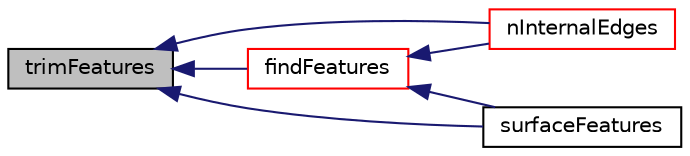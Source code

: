 digraph "trimFeatures"
{
  bgcolor="transparent";
  edge [fontname="Helvetica",fontsize="10",labelfontname="Helvetica",labelfontsize="10"];
  node [fontname="Helvetica",fontsize="10",shape=record];
  rankdir="LR";
  Node1 [label="trimFeatures",height=0.2,width=0.4,color="black", fillcolor="grey75", style="filled", fontcolor="black"];
  Node1 -> Node2 [dir="back",color="midnightblue",fontsize="10",style="solid",fontname="Helvetica"];
  Node2 [label="findFeatures",height=0.2,width=0.4,color="red",URL="$a02488.html#a104ad1549afa89b0b6ae590fda99816a",tooltip="Find feature edges using provided included angle. "];
  Node2 -> Node3 [dir="back",color="midnightblue",fontsize="10",style="solid",fontname="Helvetica"];
  Node3 [label="nInternalEdges",height=0.2,width=0.4,color="red",URL="$a02488.html#a3b322af5609b09f5d4f4b6fda11930df",tooltip="Return number of internal edges. "];
  Node2 -> Node4 [dir="back",color="midnightblue",fontsize="10",style="solid",fontname="Helvetica"];
  Node4 [label="surfaceFeatures",height=0.2,width=0.4,color="black",URL="$a02488.html#afc7064ce3ff927a21dde8ddbe2437f1c",tooltip="Construct from surface, angle and min cumulative length and/or. "];
  Node1 -> Node3 [dir="back",color="midnightblue",fontsize="10",style="solid",fontname="Helvetica"];
  Node1 -> Node4 [dir="back",color="midnightblue",fontsize="10",style="solid",fontname="Helvetica"];
}
